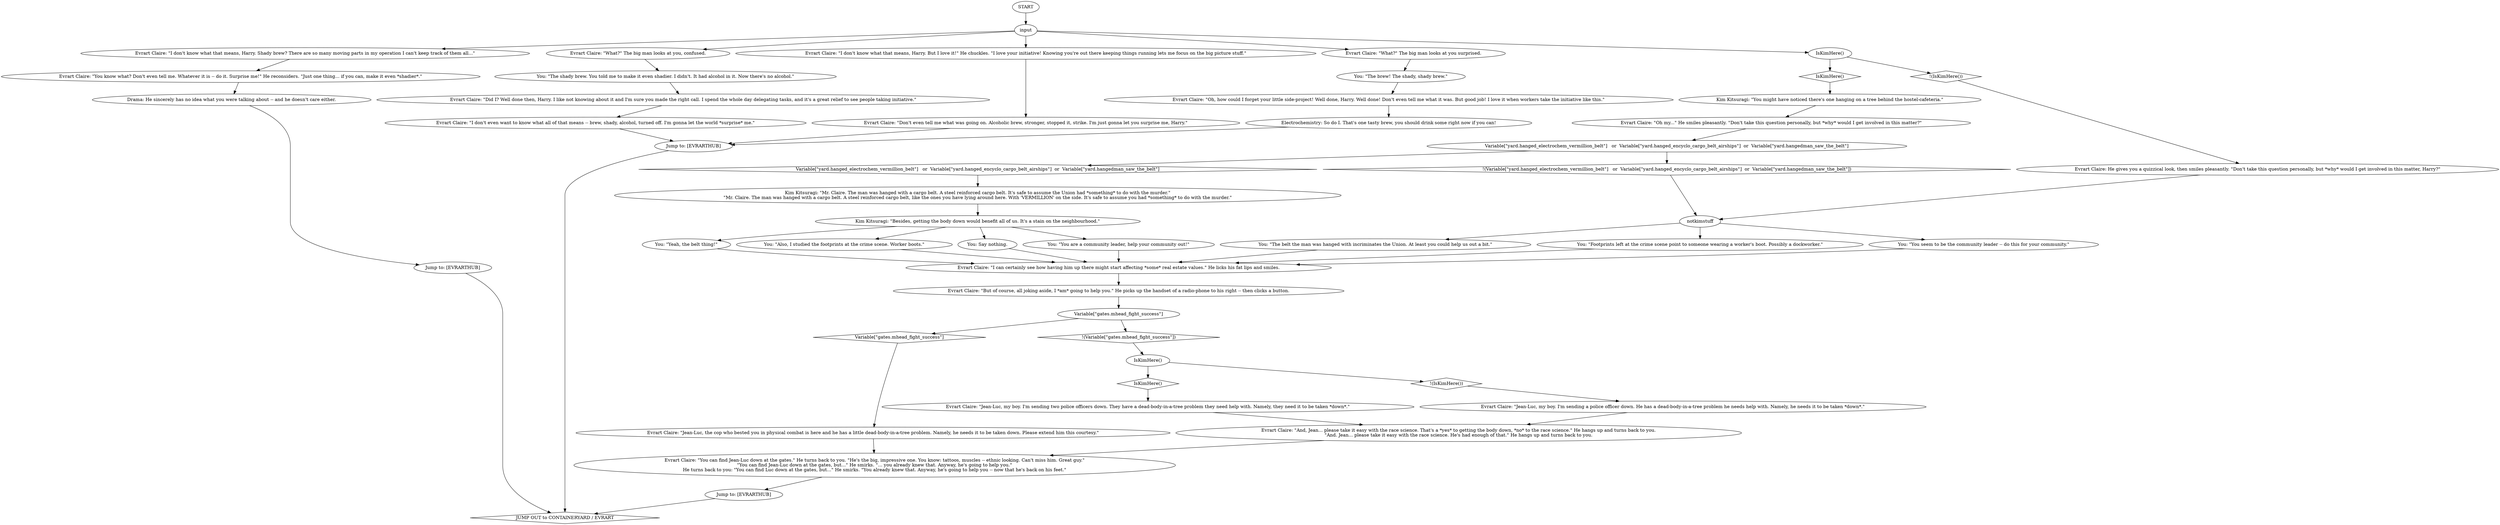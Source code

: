 # CONTAINERYARD / EVRART FAVORS
# "You seem to be very helpful, I got a favour to ask."
# ==================================================
digraph G {
	  0 [label="START"];
	  1 [label="input"];
	  2 [label="Evrart Claire: He gives you a quizzical look, then smiles pleasantly. \"Don't take this question personally, but *why* would I get involved in this matter, Harry?\""];
	  3 [label="You: \"The brew! The shady, shady brew.\""];
	  4 [label="You: \"The belt the man was hanged with incriminates the Union. At least you could help us out a bit.\""];
	  5 [label="You: \"Also, I studied the footprints at the crime scene. Worker boots.\""];
	  6 [label="Evrart Claire: \"I don't know what that means, Harry. Shady brew? There are so many moving parts in my operation I can't keep track of them all...\""];
	  7 [label="Evrart Claire: \"Oh my...\" He smiles pleasantly. \"Don't take this question personally, but *why* would I get involved in this matter?\""];
	  8 [label="Evrart Claire: \"Oh, how could I forget your little side-project! Well done, Harry. Well done! Don't even tell me what it was. But good job! I love it when workers take the initiative like this.\""];
	  9 [label="Drama: He sincerely has no idea what you were talking about -- and he doesn't care either."];
	  10 [label="Evrart Claire: \"You can find Jean-Luc down at the gates.\" He turns back to you. \"He's the big, impressive one. You know: tattoos, muscles -- ethnic looking. Can't miss him. Great guy.\"\n\"You can find Jean-Luc down at the gates, but...\" He smirks. \"... you already knew that. Anyway, he's going to help you.\"\nHe turns back to you: \"You can find Luc down at the gates, but...\" He smirks. \"You already knew that. Anyway, he's going to help you -- now that he's back on his feet.\""];
	  11 [label="Kim Kitsuragi: \"Mr. Claire. The man was hanged with a cargo belt. A steel reinforced cargo belt. It's safe to assume the Union had *something* to do with the murder.\"\n\"Mr. Claire. The man was hanged with a cargo belt. A steel reinforced cargo belt, like the ones you have lying around here. With 'VERMILLION' on the side. It's safe to assume you had *something* to do with the murder.\""];
	  12 [label="Evrart Claire: \"What?\" The big man looks at you surprised."];
	  13 [label="Evrart Claire: \"I can certainly see how having him up there might start affecting *some* real estate values.\" He licks his fat lips and smiles."];
	  14 [label="Kim Kitsuragi: \"Besides, getting the body down would benefit all of us. It's a stain on the neighbourhood.\""];
	  15 [label="Kim Kitsuragi: \"You might have noticed there's one hanging on a tree behind the hostel-cafeteria.\""];
	  16 [label="notkimstuff"];
	  17 [label="Evrart Claire: \"Jean-Luc, my boy. I'm sending a police officer down. He has a dead-body-in-a-tree problem he needs help with. Namely, he needs it to be taken *down*.\""];
	  18 [label="Evrart Claire: \"And, Jean... please take it easy with the race science. That's a *yes* to getting the body down, *no* to the race science.\" He hangs up and turns back to you.\n\"And. Jean... please take it easy with the race science. He's had enough of that.\" He hangs up and turns back to you."];
	  19 [label="Evrart Claire: \"You know what? Don't even tell me. Whatever it is -- do it. Surprise me!\" He reconsiders. \"Just one thing... if you can, make it even *shadier*.\""];
	  20 [label="You: Say nothing."];
	  21 [label="Electrochemistry: So do I. That's one tasty brew, you should drink some right now if you can!"];
	  22 [label="You: \"The shady brew. You told me to make it even shadier. I didn't. It had alcohol in it. Now there's no alcohol.\""];
	  23 [label="Evrart Claire: \"Don't even tell me what was going on. Alcoholic brew, stronger, stopped it, strike. I'm just gonna let you surprise me, Harry.\""];
	  24 [label="IsKimHere()"];
	  25 [label="IsKimHere()", shape=diamond];
	  26 [label="!(IsKimHere())", shape=diamond];
	  27 [label="You: \"Footprints left at the crime scene point to someone wearing a worker's boot. Possibly a dockworker.\""];
	  28 [label="You: \"You are a community leader, help your community out!\""];
	  29 [label="Variable[\"gates.mhead_fight_success\"]"];
	  30 [label="Variable[\"gates.mhead_fight_success\"]", shape=diamond];
	  31 [label="!(Variable[\"gates.mhead_fight_success\"])", shape=diamond];
	  32 [label="Evrart Claire: \"But of course, all joking aside, I *am* going to help you.\" He picks up the handset of a radio-phone to his right -- then clicks a button."];
	  33 [label="Evrart Claire: \"Jean-Luc, the cop who bested you in physical combat is here and he has a little dead-body-in-a-tree problem. Namely, he needs it to be taken down. Please extend him this courtesy.\""];
	  34 [label="Evrart Claire: \"What?\" The big man looks at you, confused."];
	  35 [label="You: \"Yeah, the belt thing!\""];
	  36 [label="You: \"You seem to be the community leader -- do this for your community.\""];
	  37 [label="IsKimHere()"];
	  38 [label="IsKimHere()", shape=diamond];
	  39 [label="!(IsKimHere())", shape=diamond];
	  40 [label="Jump to: [EVRARTHUB]"];
	  41 [label="Evrart Claire: \"Did I? Well done then, Harry. I like not knowing about it and I'm sure you made the right call. I spend the whole day delegating tasks, and it's a great relief to see people taking initiative.\""];
	  42 [label="Evrart Claire: \"I don't even want to know what all of that means -- brew, shady, alcohol, turned off. I'm gonna let the world *surprise* me.\""];
	  43 [label="Evrart Claire: \"Jean-Luc, my boy. I'm sending two police officers down. They have a dead-body-in-a-tree problem they need help with. Namely, they need it to be taken *down*.\""];
	  44 [label="Jump to: [EVRARTHUB]"];
	  45 [label="Jump to: [EVRARTHUB]"];
	  46 [label="Evrart Claire: \"I don't know what that means, Harry. But I love it!\" He chuckles. \"I love your initiative! Knowing you're out there keeping things running lets me focus on the big picture stuff.\""];
	  48 [label="Variable[\"yard.hanged_electrochem_vermillion_belt\"]   or  Variable[\"yard.hanged_encyclo_cargo_belt_airships\"]  or  Variable[\"yard.hangedman_saw_the_belt\"]"];
	  49 [label="Variable[\"yard.hanged_electrochem_vermillion_belt\"]   or  Variable[\"yard.hanged_encyclo_cargo_belt_airships\"]  or  Variable[\"yard.hangedman_saw_the_belt\"]", shape=diamond];
	  50 [label="!(Variable[\"yard.hanged_electrochem_vermillion_belt\"]   or  Variable[\"yard.hanged_encyclo_cargo_belt_airships\"]  or  Variable[\"yard.hangedman_saw_the_belt\"])", shape=diamond];
	  6050606 [label="JUMP OUT to CONTAINERYARD / EVRART", shape=diamond];
	  0 -> 1
	  1 -> 34
	  1 -> 37
	  1 -> 6
	  1 -> 12
	  1 -> 46
	  2 -> 16
	  3 -> 8
	  4 -> 13
	  5 -> 13
	  6 -> 19
	  7 -> 48
	  8 -> 21
	  9 -> 40
	  10 -> 45
	  11 -> 14
	  12 -> 3
	  13 -> 32
	  14 -> 28
	  14 -> 35
	  14 -> 20
	  14 -> 5
	  15 -> 7
	  16 -> 27
	  16 -> 4
	  16 -> 36
	  17 -> 18
	  18 -> 10
	  19 -> 9
	  20 -> 13
	  21 -> 44
	  22 -> 41
	  23 -> 44
	  24 -> 25
	  24 -> 26
	  25 -> 43
	  26 -> 17
	  27 -> 13
	  28 -> 13
	  29 -> 30
	  29 -> 31
	  30 -> 33
	  31 -> 24
	  32 -> 29
	  33 -> 10
	  34 -> 22
	  35 -> 13
	  36 -> 13
	  37 -> 38
	  37 -> 39
	  38 -> 15
	  39 -> 2
	  40 -> 6050606
	  41 -> 42
	  42 -> 44
	  43 -> 18
	  44 -> 6050606
	  45 -> 6050606
	  46 -> 23
	  48 -> 49
	  48 -> 50
	  49 -> 11
	  50 -> 16
}

